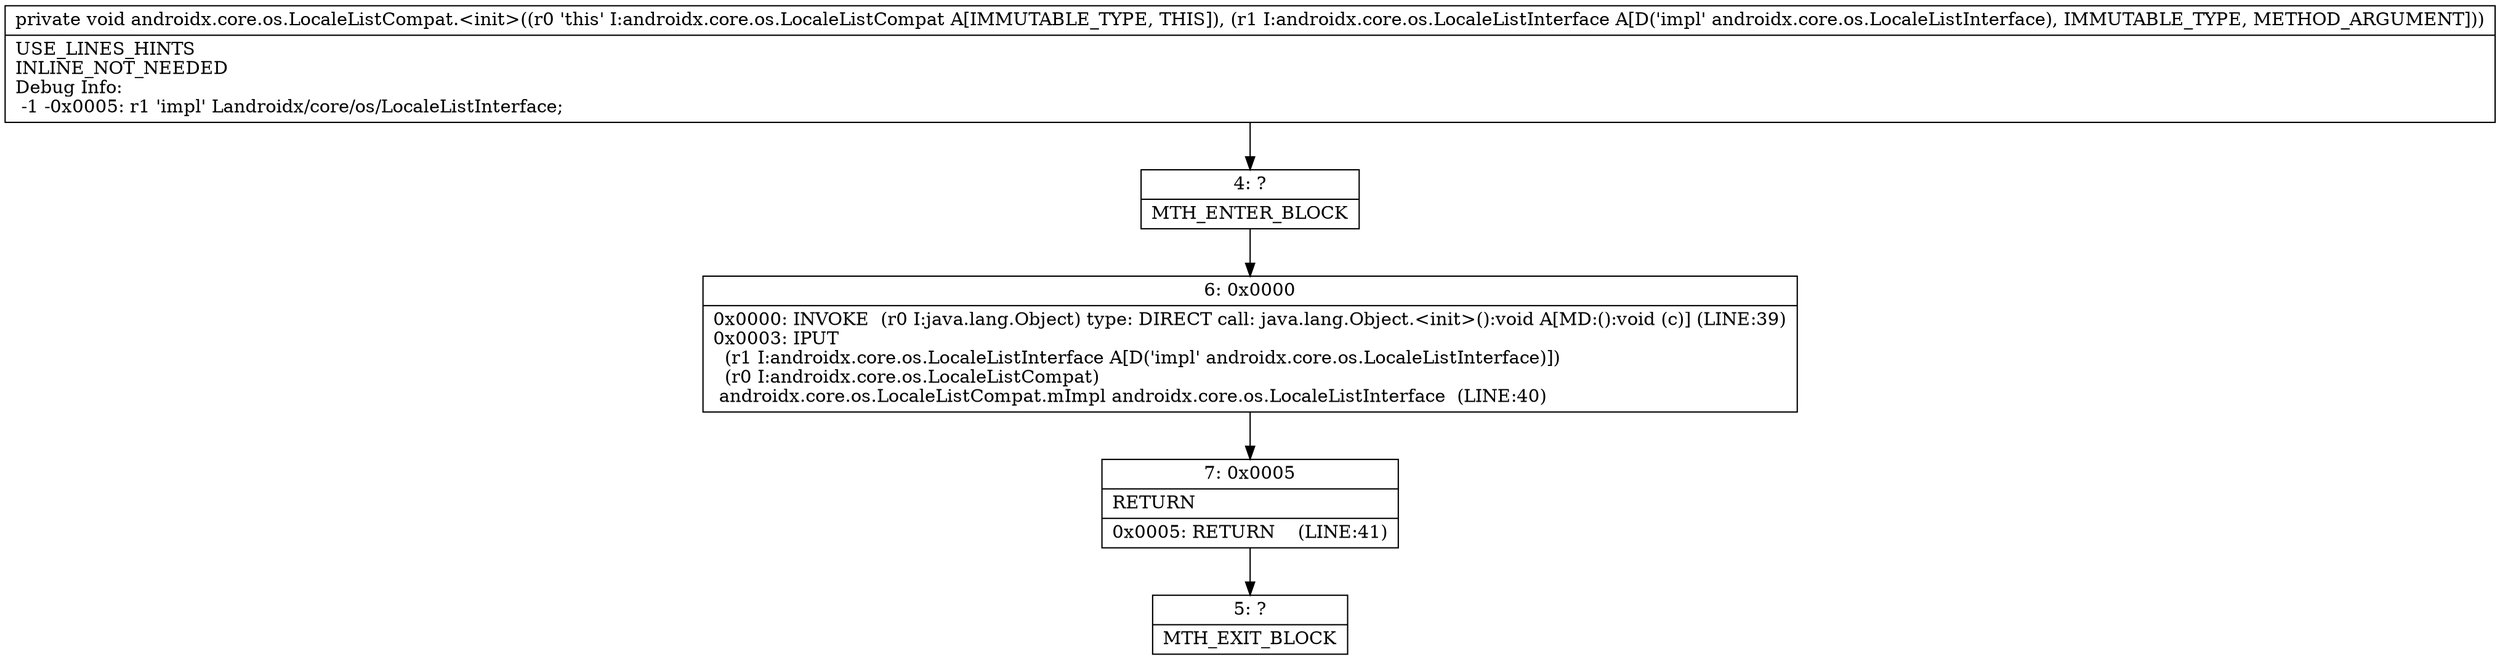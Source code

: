 digraph "CFG forandroidx.core.os.LocaleListCompat.\<init\>(Landroidx\/core\/os\/LocaleListInterface;)V" {
Node_4 [shape=record,label="{4\:\ ?|MTH_ENTER_BLOCK\l}"];
Node_6 [shape=record,label="{6\:\ 0x0000|0x0000: INVOKE  (r0 I:java.lang.Object) type: DIRECT call: java.lang.Object.\<init\>():void A[MD:():void (c)] (LINE:39)\l0x0003: IPUT  \l  (r1 I:androidx.core.os.LocaleListInterface A[D('impl' androidx.core.os.LocaleListInterface)])\l  (r0 I:androidx.core.os.LocaleListCompat)\l androidx.core.os.LocaleListCompat.mImpl androidx.core.os.LocaleListInterface  (LINE:40)\l}"];
Node_7 [shape=record,label="{7\:\ 0x0005|RETURN\l|0x0005: RETURN    (LINE:41)\l}"];
Node_5 [shape=record,label="{5\:\ ?|MTH_EXIT_BLOCK\l}"];
MethodNode[shape=record,label="{private void androidx.core.os.LocaleListCompat.\<init\>((r0 'this' I:androidx.core.os.LocaleListCompat A[IMMUTABLE_TYPE, THIS]), (r1 I:androidx.core.os.LocaleListInterface A[D('impl' androidx.core.os.LocaleListInterface), IMMUTABLE_TYPE, METHOD_ARGUMENT]))  | USE_LINES_HINTS\lINLINE_NOT_NEEDED\lDebug Info:\l  \-1 \-0x0005: r1 'impl' Landroidx\/core\/os\/LocaleListInterface;\l}"];
MethodNode -> Node_4;Node_4 -> Node_6;
Node_6 -> Node_7;
Node_7 -> Node_5;
}

